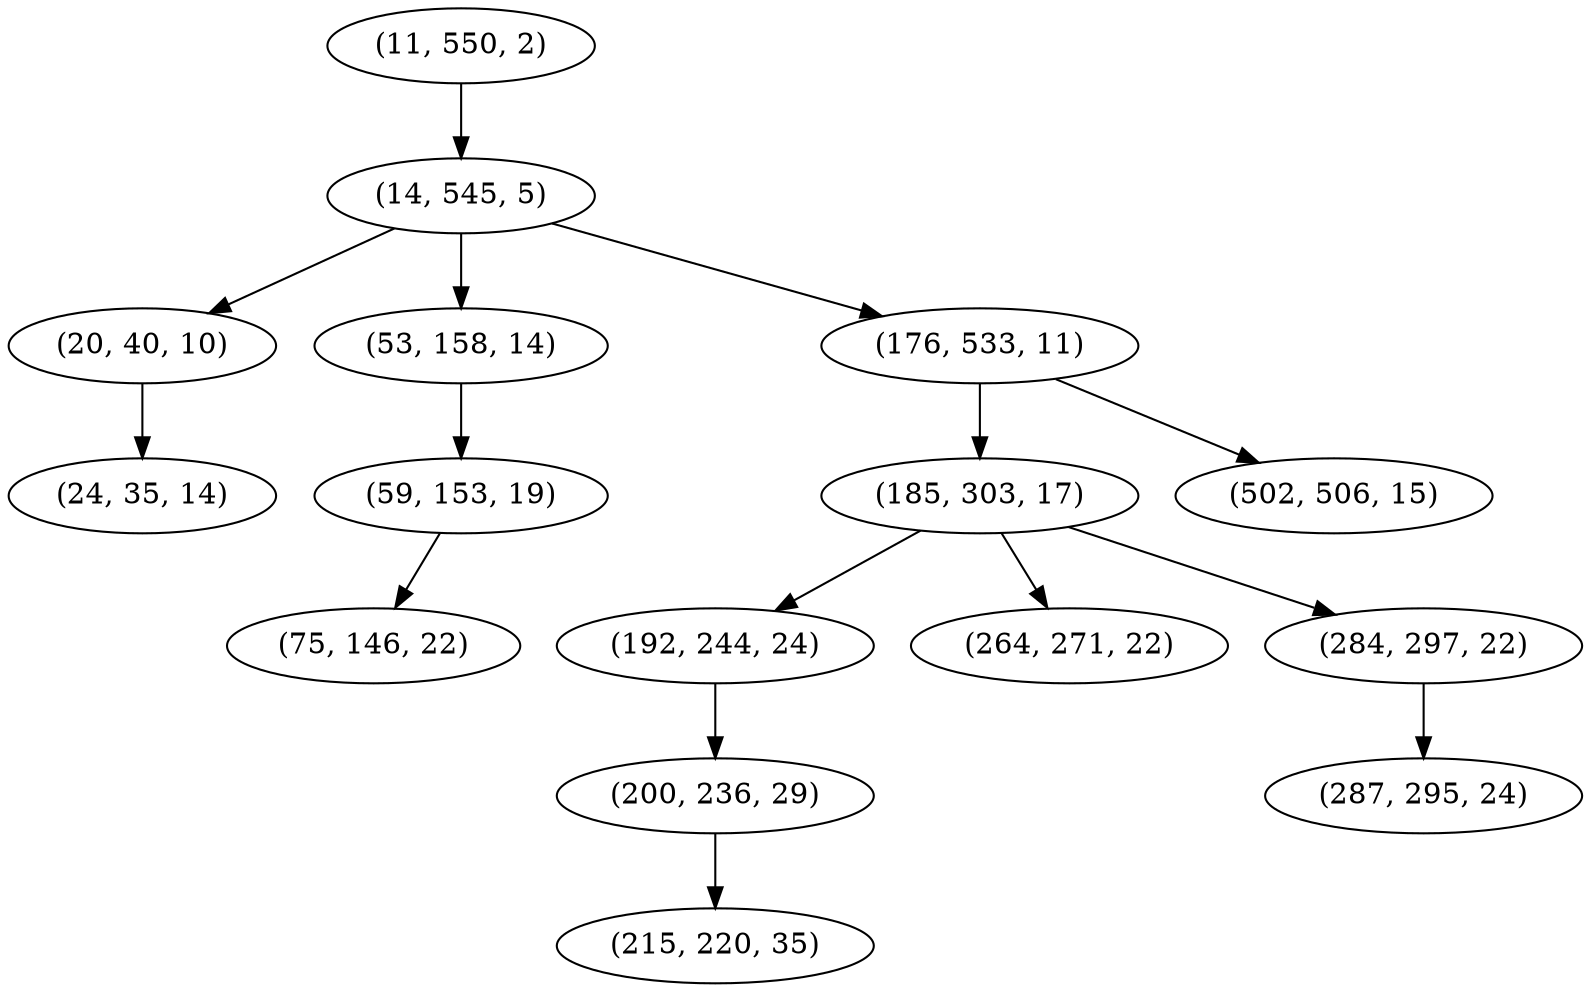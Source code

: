 digraph tree {
    "(11, 550, 2)";
    "(14, 545, 5)";
    "(20, 40, 10)";
    "(24, 35, 14)";
    "(53, 158, 14)";
    "(59, 153, 19)";
    "(75, 146, 22)";
    "(176, 533, 11)";
    "(185, 303, 17)";
    "(192, 244, 24)";
    "(200, 236, 29)";
    "(215, 220, 35)";
    "(264, 271, 22)";
    "(284, 297, 22)";
    "(287, 295, 24)";
    "(502, 506, 15)";
    "(11, 550, 2)" -> "(14, 545, 5)";
    "(14, 545, 5)" -> "(20, 40, 10)";
    "(14, 545, 5)" -> "(53, 158, 14)";
    "(14, 545, 5)" -> "(176, 533, 11)";
    "(20, 40, 10)" -> "(24, 35, 14)";
    "(53, 158, 14)" -> "(59, 153, 19)";
    "(59, 153, 19)" -> "(75, 146, 22)";
    "(176, 533, 11)" -> "(185, 303, 17)";
    "(176, 533, 11)" -> "(502, 506, 15)";
    "(185, 303, 17)" -> "(192, 244, 24)";
    "(185, 303, 17)" -> "(264, 271, 22)";
    "(185, 303, 17)" -> "(284, 297, 22)";
    "(192, 244, 24)" -> "(200, 236, 29)";
    "(200, 236, 29)" -> "(215, 220, 35)";
    "(284, 297, 22)" -> "(287, 295, 24)";
}
